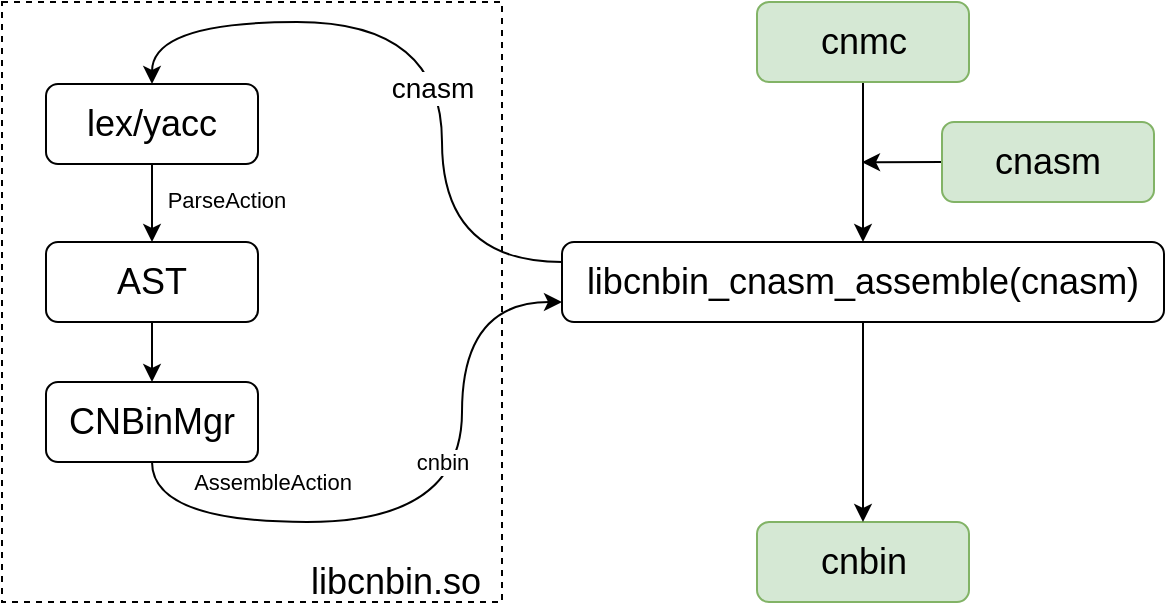 <mxfile version="21.6.6" type="github">
  <diagram id="C5RBs43oDa-KdzZeNtuy" name="Page-1">
    <mxGraphModel dx="928" dy="534" grid="1" gridSize="10" guides="1" tooltips="1" connect="1" arrows="1" fold="1" page="1" pageScale="1" pageWidth="827" pageHeight="1169" math="0" shadow="0">
      <root>
        <mxCell id="WIyWlLk6GJQsqaUBKTNV-0" />
        <mxCell id="WIyWlLk6GJQsqaUBKTNV-1" parent="WIyWlLk6GJQsqaUBKTNV-0" />
        <mxCell id="1VvXPGQ5xc2AV_AhxKoi-65" style="edgeStyle=orthogonalEdgeStyle;curved=1;rounded=0;orthogonalLoop=1;jettySize=auto;html=1;exitX=0;exitY=0.5;exitDx=0;exitDy=0;" edge="1" parent="WIyWlLk6GJQsqaUBKTNV-1" source="1VvXPGQ5xc2AV_AhxKoi-0">
          <mxGeometry relative="1" as="geometry">
            <mxPoint x="500" y="190.138" as="targetPoint" />
          </mxGeometry>
        </mxCell>
        <mxCell id="1VvXPGQ5xc2AV_AhxKoi-0" value="&lt;font style=&quot;font-size: 18px;&quot;&gt;cnasm&lt;/font&gt;" style="rounded=1;whiteSpace=wrap;html=1;fontSize=12;glass=0;strokeWidth=1;shadow=0;fillColor=#d5e8d4;strokeColor=#82b366;" vertex="1" parent="WIyWlLk6GJQsqaUBKTNV-1">
          <mxGeometry x="540" y="170" width="106" height="40" as="geometry" />
        </mxCell>
        <mxCell id="1VvXPGQ5xc2AV_AhxKoi-53" style="edgeStyle=orthogonalEdgeStyle;rounded=0;orthogonalLoop=1;jettySize=auto;html=1;exitX=0.5;exitY=1;exitDx=0;exitDy=0;entryX=0.5;entryY=0;entryDx=0;entryDy=0;" edge="1" parent="WIyWlLk6GJQsqaUBKTNV-1" source="1VvXPGQ5xc2AV_AhxKoi-1" target="1VvXPGQ5xc2AV_AhxKoi-31">
          <mxGeometry relative="1" as="geometry" />
        </mxCell>
        <mxCell id="1VvXPGQ5xc2AV_AhxKoi-1" value="&lt;span style=&quot;font-size: 18px;&quot;&gt;cnmc&lt;/span&gt;" style="rounded=1;whiteSpace=wrap;html=1;fontSize=12;glass=0;strokeWidth=1;shadow=0;fillColor=#d5e8d4;strokeColor=#82b366;" vertex="1" parent="WIyWlLk6GJQsqaUBKTNV-1">
          <mxGeometry x="447.5" y="110" width="106" height="40" as="geometry" />
        </mxCell>
        <mxCell id="1VvXPGQ5xc2AV_AhxKoi-20" style="edgeStyle=orthogonalEdgeStyle;rounded=0;orthogonalLoop=1;jettySize=auto;html=1;exitX=0.5;exitY=1;exitDx=0;exitDy=0;entryX=0.5;entryY=0;entryDx=0;entryDy=0;" edge="1" parent="WIyWlLk6GJQsqaUBKTNV-1" source="1VvXPGQ5xc2AV_AhxKoi-2" target="1VvXPGQ5xc2AV_AhxKoi-19">
          <mxGeometry relative="1" as="geometry" />
        </mxCell>
        <mxCell id="1VvXPGQ5xc2AV_AhxKoi-21" value="ParseAction" style="edgeLabel;html=1;align=center;verticalAlign=middle;resizable=0;points=[];" vertex="1" connectable="0" parent="1VvXPGQ5xc2AV_AhxKoi-20">
          <mxGeometry x="-0.072" y="-2" relative="1" as="geometry">
            <mxPoint x="39" as="offset" />
          </mxGeometry>
        </mxCell>
        <mxCell id="1VvXPGQ5xc2AV_AhxKoi-2" value="&lt;font style=&quot;font-size: 18px;&quot;&gt;lex/yacc&lt;/font&gt;" style="rounded=1;whiteSpace=wrap;html=1;fontSize=12;glass=0;strokeWidth=1;shadow=0;" vertex="1" parent="WIyWlLk6GJQsqaUBKTNV-1">
          <mxGeometry x="92" y="151" width="106" height="40" as="geometry" />
        </mxCell>
        <mxCell id="1VvXPGQ5xc2AV_AhxKoi-3" value="&lt;font style=&quot;font-size: 18px;&quot;&gt;cnbin&lt;/font&gt;" style="rounded=1;whiteSpace=wrap;html=1;fontSize=12;glass=0;strokeWidth=1;shadow=0;fillColor=#d5e8d4;strokeColor=#82b366;" vertex="1" parent="WIyWlLk6GJQsqaUBKTNV-1">
          <mxGeometry x="447.5" y="370" width="106" height="40" as="geometry" />
        </mxCell>
        <mxCell id="1VvXPGQ5xc2AV_AhxKoi-23" style="edgeStyle=orthogonalEdgeStyle;rounded=0;orthogonalLoop=1;jettySize=auto;html=1;exitX=0.5;exitY=1;exitDx=0;exitDy=0;entryX=0.5;entryY=0;entryDx=0;entryDy=0;" edge="1" parent="WIyWlLk6GJQsqaUBKTNV-1" source="1VvXPGQ5xc2AV_AhxKoi-19" target="1VvXPGQ5xc2AV_AhxKoi-22">
          <mxGeometry relative="1" as="geometry" />
        </mxCell>
        <mxCell id="1VvXPGQ5xc2AV_AhxKoi-19" value="&lt;span style=&quot;font-size: 18px;&quot;&gt;AST&lt;/span&gt;" style="rounded=1;whiteSpace=wrap;html=1;fontSize=12;glass=0;strokeWidth=1;shadow=0;" vertex="1" parent="WIyWlLk6GJQsqaUBKTNV-1">
          <mxGeometry x="92" y="230" width="106" height="40" as="geometry" />
        </mxCell>
        <mxCell id="1VvXPGQ5xc2AV_AhxKoi-61" style="edgeStyle=orthogonalEdgeStyle;curved=1;rounded=0;orthogonalLoop=1;jettySize=auto;html=1;exitX=0.5;exitY=1;exitDx=0;exitDy=0;entryX=0;entryY=0.75;entryDx=0;entryDy=0;" edge="1" parent="WIyWlLk6GJQsqaUBKTNV-1" source="1VvXPGQ5xc2AV_AhxKoi-22" target="1VvXPGQ5xc2AV_AhxKoi-31">
          <mxGeometry relative="1" as="geometry">
            <mxPoint x="300" y="230" as="targetPoint" />
            <Array as="points">
              <mxPoint x="145" y="370" />
              <mxPoint x="300" y="370" />
              <mxPoint x="300" y="260" />
            </Array>
          </mxGeometry>
        </mxCell>
        <mxCell id="1VvXPGQ5xc2AV_AhxKoi-62" value="AssembleAction" style="edgeLabel;html=1;align=center;verticalAlign=middle;resizable=0;points=[];" vertex="1" connectable="0" parent="1VvXPGQ5xc2AV_AhxKoi-61">
          <mxGeometry x="-0.524" y="-2" relative="1" as="geometry">
            <mxPoint x="8" y="-22" as="offset" />
          </mxGeometry>
        </mxCell>
        <mxCell id="1VvXPGQ5xc2AV_AhxKoi-68" value="cnbin" style="edgeLabel;html=1;align=center;verticalAlign=middle;resizable=0;points=[];" vertex="1" connectable="0" parent="1VvXPGQ5xc2AV_AhxKoi-61">
          <mxGeometry x="-0.126" y="6" relative="1" as="geometry">
            <mxPoint x="24" y="-24" as="offset" />
          </mxGeometry>
        </mxCell>
        <mxCell id="1VvXPGQ5xc2AV_AhxKoi-22" value="&lt;span style=&quot;font-size: 18px;&quot;&gt;CNBinMgr&lt;/span&gt;" style="rounded=1;whiteSpace=wrap;html=1;fontSize=12;glass=0;strokeWidth=1;shadow=0;" vertex="1" parent="WIyWlLk6GJQsqaUBKTNV-1">
          <mxGeometry x="92" y="300" width="106" height="40" as="geometry" />
        </mxCell>
        <mxCell id="1VvXPGQ5xc2AV_AhxKoi-30" value="" style="rounded=0;whiteSpace=wrap;html=1;fillColor=none;dashed=1;" vertex="1" parent="WIyWlLk6GJQsqaUBKTNV-1">
          <mxGeometry x="70" y="110" width="250" height="300" as="geometry" />
        </mxCell>
        <mxCell id="1VvXPGQ5xc2AV_AhxKoi-56" style="edgeStyle=orthogonalEdgeStyle;rounded=0;orthogonalLoop=1;jettySize=auto;html=1;exitX=0.5;exitY=1;exitDx=0;exitDy=0;entryX=0.5;entryY=0;entryDx=0;entryDy=0;" edge="1" parent="WIyWlLk6GJQsqaUBKTNV-1" source="1VvXPGQ5xc2AV_AhxKoi-31" target="1VvXPGQ5xc2AV_AhxKoi-3">
          <mxGeometry relative="1" as="geometry" />
        </mxCell>
        <mxCell id="1VvXPGQ5xc2AV_AhxKoi-60" style="edgeStyle=orthogonalEdgeStyle;rounded=0;orthogonalLoop=1;jettySize=auto;html=1;exitX=0;exitY=0.25;exitDx=0;exitDy=0;curved=1;entryX=0.5;entryY=0;entryDx=0;entryDy=0;" edge="1" parent="WIyWlLk6GJQsqaUBKTNV-1" source="1VvXPGQ5xc2AV_AhxKoi-31" target="1VvXPGQ5xc2AV_AhxKoi-2">
          <mxGeometry relative="1" as="geometry">
            <mxPoint x="140" y="130" as="targetPoint" />
            <Array as="points">
              <mxPoint x="290" y="240" />
              <mxPoint x="290" y="120" />
              <mxPoint x="145" y="120" />
            </Array>
          </mxGeometry>
        </mxCell>
        <mxCell id="1VvXPGQ5xc2AV_AhxKoi-66" value="&lt;font style=&quot;font-size: 14px;&quot;&gt;cnasm&lt;/font&gt;" style="edgeLabel;html=1;align=center;verticalAlign=middle;resizable=0;points=[];" vertex="1" connectable="0" parent="1VvXPGQ5xc2AV_AhxKoi-60">
          <mxGeometry x="-0.173" y="5" relative="1" as="geometry">
            <mxPoint as="offset" />
          </mxGeometry>
        </mxCell>
        <mxCell id="1VvXPGQ5xc2AV_AhxKoi-31" value="&lt;span style=&quot;font-size: 18px;&quot;&gt;libcnbin_cnasm_assemble(cnasm)&lt;/span&gt;" style="rounded=1;whiteSpace=wrap;html=1;fontSize=12;glass=0;strokeWidth=1;shadow=0;" vertex="1" parent="WIyWlLk6GJQsqaUBKTNV-1">
          <mxGeometry x="350" y="230" width="301" height="40" as="geometry" />
        </mxCell>
        <mxCell id="1VvXPGQ5xc2AV_AhxKoi-32" value="&lt;font style=&quot;font-size: 18px;&quot;&gt;libcnbin.so&lt;/font&gt;" style="rounded=1;whiteSpace=wrap;html=1;fontSize=12;glass=0;strokeWidth=1;shadow=0;fillColor=none;strokeColor=none;" vertex="1" parent="WIyWlLk6GJQsqaUBKTNV-1">
          <mxGeometry x="214" y="390" width="106" height="20" as="geometry" />
        </mxCell>
      </root>
    </mxGraphModel>
  </diagram>
</mxfile>
